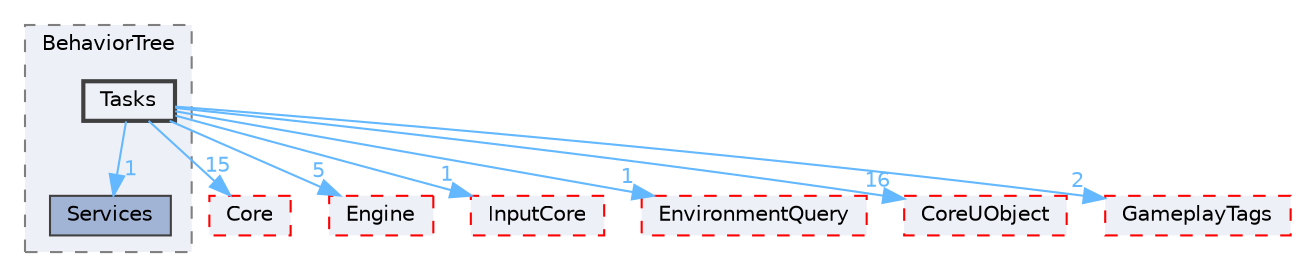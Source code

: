digraph "Tasks"
{
 // INTERACTIVE_SVG=YES
 // LATEX_PDF_SIZE
  bgcolor="transparent";
  edge [fontname=Helvetica,fontsize=10,labelfontname=Helvetica,labelfontsize=10];
  node [fontname=Helvetica,fontsize=10,shape=box,height=0.2,width=0.4];
  compound=true
  subgraph clusterdir_0571e89f44460d95857b80c0143f4385 {
    graph [ bgcolor="#edf0f7", pencolor="grey50", label="BehaviorTree", fontname=Helvetica,fontsize=10 style="filled,dashed", URL="dir_0571e89f44460d95857b80c0143f4385.html",tooltip=""]
  dir_4d582808ec8427c1f9118d285c413c88 [label="Services", fillcolor="#a2b4d6", color="grey25", style="filled", URL="dir_4d582808ec8427c1f9118d285c413c88.html",tooltip=""];
  dir_7705b78957f8a65e4188e1c2115eeca9 [label="Tasks", fillcolor="#edf0f7", color="grey25", style="filled,bold", URL="dir_7705b78957f8a65e4188e1c2115eeca9.html",tooltip=""];
  }
  dir_0e6cddcc9caa1238c7f3774224afaa45 [label="Core", fillcolor="#edf0f7", color="red", style="filled,dashed", URL="dir_0e6cddcc9caa1238c7f3774224afaa45.html",tooltip=""];
  dir_fdf6aa5c3cf3805bb958134448d60562 [label="Engine", fillcolor="#edf0f7", color="red", style="filled,dashed", URL="dir_fdf6aa5c3cf3805bb958134448d60562.html",tooltip=""];
  dir_3e8e1daf27a38f5d72a6cbf6f3b5d663 [label="InputCore", fillcolor="#edf0f7", color="red", style="filled,dashed", URL="dir_3e8e1daf27a38f5d72a6cbf6f3b5d663.html",tooltip=""];
  dir_473bb8dd340dfc1f280928943beefbef [label="EnvironmentQuery", fillcolor="#edf0f7", color="red", style="filled,dashed", URL="dir_473bb8dd340dfc1f280928943beefbef.html",tooltip=""];
  dir_4c499e5e32e2b4479ad7e552df73eeae [label="CoreUObject", fillcolor="#edf0f7", color="red", style="filled,dashed", URL="dir_4c499e5e32e2b4479ad7e552df73eeae.html",tooltip=""];
  dir_78c77892ffb922ed2fc41b0fd91bcc80 [label="GameplayTags", fillcolor="#edf0f7", color="red", style="filled,dashed", URL="dir_78c77892ffb922ed2fc41b0fd91bcc80.html",tooltip=""];
  dir_7705b78957f8a65e4188e1c2115eeca9->dir_0e6cddcc9caa1238c7f3774224afaa45 [headlabel="15", labeldistance=1.5 headhref="dir_001171_000266.html" href="dir_001171_000266.html" color="steelblue1" fontcolor="steelblue1"];
  dir_7705b78957f8a65e4188e1c2115eeca9->dir_3e8e1daf27a38f5d72a6cbf6f3b5d663 [headlabel="1", labeldistance=1.5 headhref="dir_001171_000493.html" href="dir_001171_000493.html" color="steelblue1" fontcolor="steelblue1"];
  dir_7705b78957f8a65e4188e1c2115eeca9->dir_473bb8dd340dfc1f280928943beefbef [headlabel="1", labeldistance=1.5 headhref="dir_001171_000371.html" href="dir_001171_000371.html" color="steelblue1" fontcolor="steelblue1"];
  dir_7705b78957f8a65e4188e1c2115eeca9->dir_4c499e5e32e2b4479ad7e552df73eeae [headlabel="16", labeldistance=1.5 headhref="dir_001171_000268.html" href="dir_001171_000268.html" color="steelblue1" fontcolor="steelblue1"];
  dir_7705b78957f8a65e4188e1c2115eeca9->dir_4d582808ec8427c1f9118d285c413c88 [headlabel="1", labeldistance=1.5 headhref="dir_001171_001022.html" href="dir_001171_001022.html" color="steelblue1" fontcolor="steelblue1"];
  dir_7705b78957f8a65e4188e1c2115eeca9->dir_78c77892ffb922ed2fc41b0fd91bcc80 [headlabel="2", labeldistance=1.5 headhref="dir_001171_000425.html" href="dir_001171_000425.html" color="steelblue1" fontcolor="steelblue1"];
  dir_7705b78957f8a65e4188e1c2115eeca9->dir_fdf6aa5c3cf3805bb958134448d60562 [headlabel="5", labeldistance=1.5 headhref="dir_001171_000366.html" href="dir_001171_000366.html" color="steelblue1" fontcolor="steelblue1"];
}
